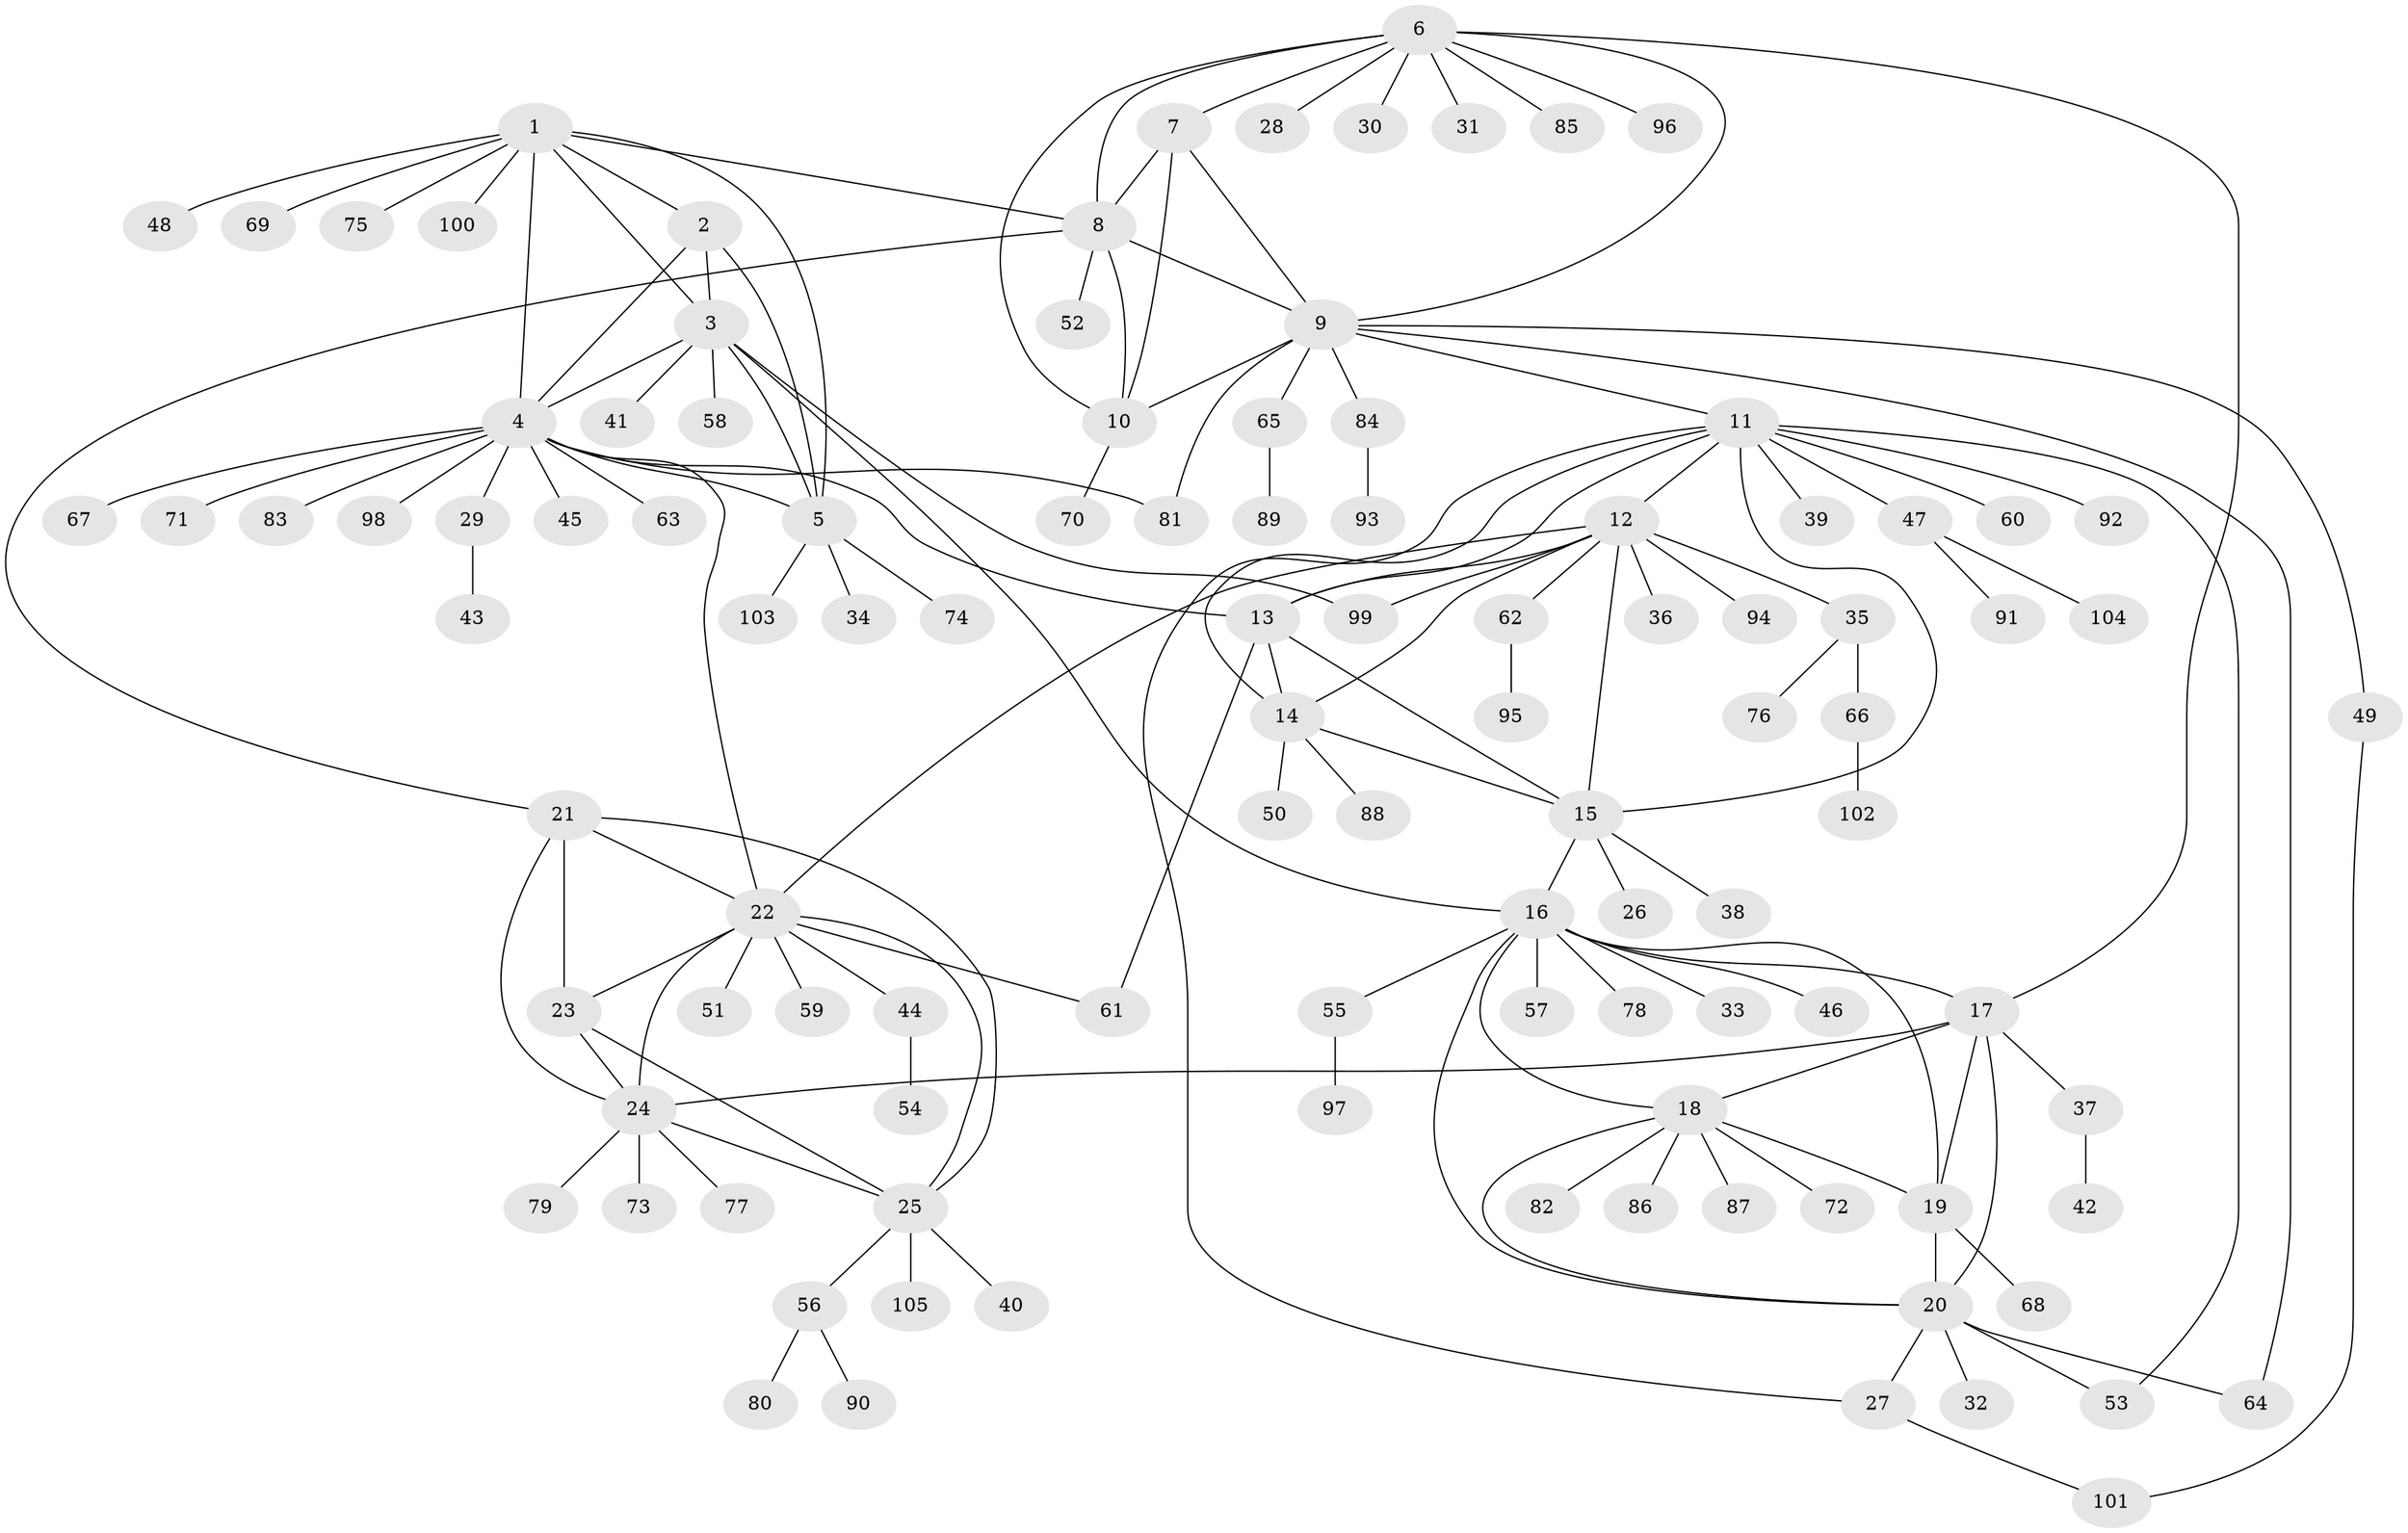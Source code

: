 // Generated by graph-tools (version 1.1) at 2025/02/03/09/25 03:02:41]
// undirected, 105 vertices, 147 edges
graph export_dot {
graph [start="1"]
  node [color=gray90,style=filled];
  1;
  2;
  3;
  4;
  5;
  6;
  7;
  8;
  9;
  10;
  11;
  12;
  13;
  14;
  15;
  16;
  17;
  18;
  19;
  20;
  21;
  22;
  23;
  24;
  25;
  26;
  27;
  28;
  29;
  30;
  31;
  32;
  33;
  34;
  35;
  36;
  37;
  38;
  39;
  40;
  41;
  42;
  43;
  44;
  45;
  46;
  47;
  48;
  49;
  50;
  51;
  52;
  53;
  54;
  55;
  56;
  57;
  58;
  59;
  60;
  61;
  62;
  63;
  64;
  65;
  66;
  67;
  68;
  69;
  70;
  71;
  72;
  73;
  74;
  75;
  76;
  77;
  78;
  79;
  80;
  81;
  82;
  83;
  84;
  85;
  86;
  87;
  88;
  89;
  90;
  91;
  92;
  93;
  94;
  95;
  96;
  97;
  98;
  99;
  100;
  101;
  102;
  103;
  104;
  105;
  1 -- 2;
  1 -- 3;
  1 -- 4;
  1 -- 5;
  1 -- 8;
  1 -- 48;
  1 -- 69;
  1 -- 75;
  1 -- 100;
  2 -- 3;
  2 -- 4;
  2 -- 5;
  3 -- 4;
  3 -- 5;
  3 -- 16;
  3 -- 41;
  3 -- 58;
  3 -- 99;
  4 -- 5;
  4 -- 13;
  4 -- 22;
  4 -- 29;
  4 -- 45;
  4 -- 63;
  4 -- 67;
  4 -- 71;
  4 -- 81;
  4 -- 83;
  4 -- 98;
  5 -- 34;
  5 -- 74;
  5 -- 103;
  6 -- 7;
  6 -- 8;
  6 -- 9;
  6 -- 10;
  6 -- 17;
  6 -- 28;
  6 -- 30;
  6 -- 31;
  6 -- 85;
  6 -- 96;
  7 -- 8;
  7 -- 9;
  7 -- 10;
  8 -- 9;
  8 -- 10;
  8 -- 21;
  8 -- 52;
  9 -- 10;
  9 -- 11;
  9 -- 49;
  9 -- 64;
  9 -- 65;
  9 -- 81;
  9 -- 84;
  10 -- 70;
  11 -- 12;
  11 -- 13;
  11 -- 14;
  11 -- 15;
  11 -- 27;
  11 -- 39;
  11 -- 47;
  11 -- 53;
  11 -- 60;
  11 -- 92;
  12 -- 13;
  12 -- 14;
  12 -- 15;
  12 -- 22;
  12 -- 35;
  12 -- 36;
  12 -- 62;
  12 -- 94;
  12 -- 99;
  13 -- 14;
  13 -- 15;
  13 -- 61;
  14 -- 15;
  14 -- 50;
  14 -- 88;
  15 -- 16;
  15 -- 26;
  15 -- 38;
  16 -- 17;
  16 -- 18;
  16 -- 19;
  16 -- 20;
  16 -- 33;
  16 -- 46;
  16 -- 55;
  16 -- 57;
  16 -- 78;
  17 -- 18;
  17 -- 19;
  17 -- 20;
  17 -- 24;
  17 -- 37;
  18 -- 19;
  18 -- 20;
  18 -- 72;
  18 -- 82;
  18 -- 86;
  18 -- 87;
  19 -- 20;
  19 -- 68;
  20 -- 27;
  20 -- 32;
  20 -- 53;
  20 -- 64;
  21 -- 22;
  21 -- 23;
  21 -- 24;
  21 -- 25;
  22 -- 23;
  22 -- 24;
  22 -- 25;
  22 -- 44;
  22 -- 51;
  22 -- 59;
  22 -- 61;
  23 -- 24;
  23 -- 25;
  24 -- 25;
  24 -- 73;
  24 -- 77;
  24 -- 79;
  25 -- 40;
  25 -- 56;
  25 -- 105;
  27 -- 101;
  29 -- 43;
  35 -- 66;
  35 -- 76;
  37 -- 42;
  44 -- 54;
  47 -- 91;
  47 -- 104;
  49 -- 101;
  55 -- 97;
  56 -- 80;
  56 -- 90;
  62 -- 95;
  65 -- 89;
  66 -- 102;
  84 -- 93;
}
